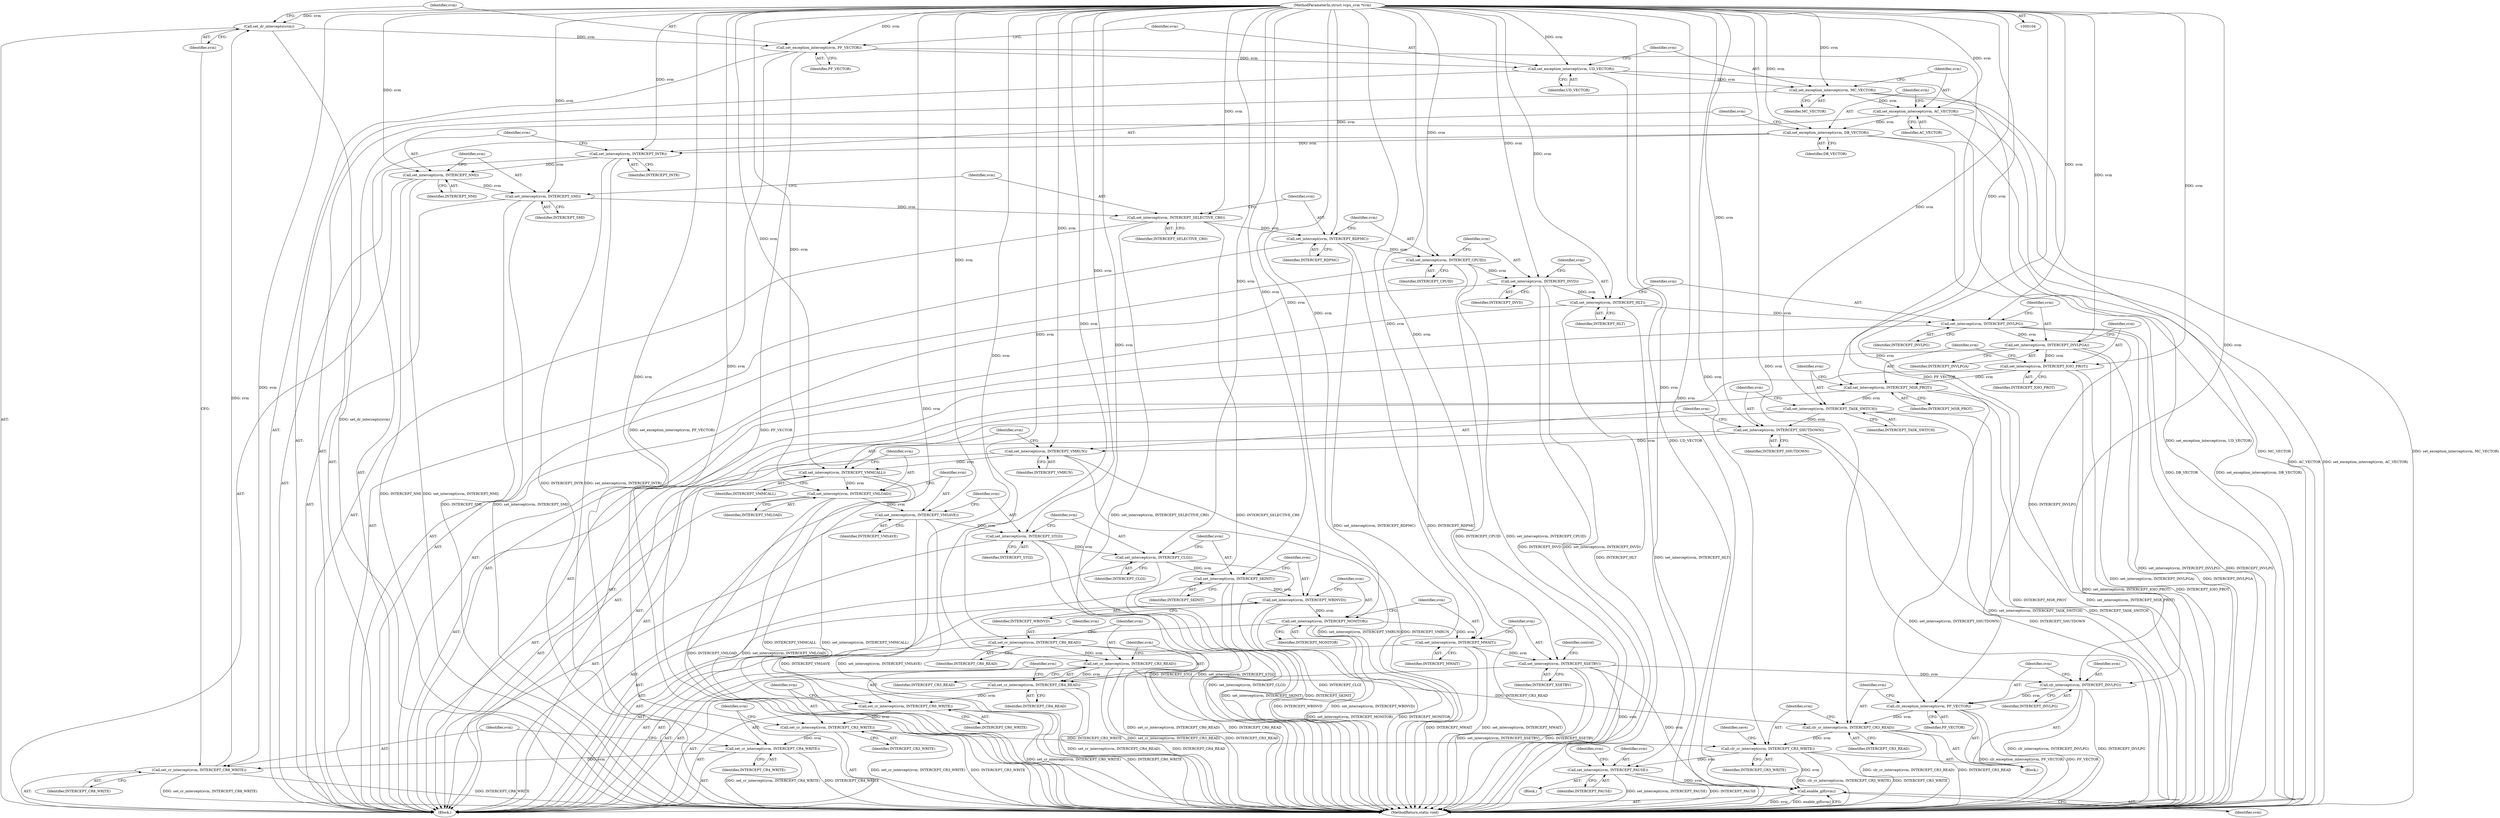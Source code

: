 digraph "0_linux_cbdb967af3d54993f5814f1cee0ed311a055377d_1@pointer" {
"1000191" [label="(Call,set_intercept(svm, INTERCEPT_RDPMC))"];
"1000188" [label="(Call,set_intercept(svm, INTERCEPT_SELECTIVE_CR0))"];
"1000185" [label="(Call,set_intercept(svm, INTERCEPT_SMI))"];
"1000182" [label="(Call,set_intercept(svm, INTERCEPT_NMI))"];
"1000179" [label="(Call,set_intercept(svm, INTERCEPT_INTR))"];
"1000176" [label="(Call,set_exception_intercept(svm, DB_VECTOR))"];
"1000173" [label="(Call,set_exception_intercept(svm, AC_VECTOR))"];
"1000170" [label="(Call,set_exception_intercept(svm, MC_VECTOR))"];
"1000167" [label="(Call,set_exception_intercept(svm, UD_VECTOR))"];
"1000164" [label="(Call,set_exception_intercept(svm, PF_VECTOR))"];
"1000162" [label="(Call,set_dr_intercepts(svm))"];
"1000159" [label="(Call,set_cr_intercept(svm, INTERCEPT_CR8_WRITE))"];
"1000156" [label="(Call,set_cr_intercept(svm, INTERCEPT_CR4_WRITE))"];
"1000153" [label="(Call,set_cr_intercept(svm, INTERCEPT_CR3_WRITE))"];
"1000150" [label="(Call,set_cr_intercept(svm, INTERCEPT_CR0_WRITE))"];
"1000147" [label="(Call,set_cr_intercept(svm, INTERCEPT_CR4_READ))"];
"1000144" [label="(Call,set_cr_intercept(svm, INTERCEPT_CR3_READ))"];
"1000141" [label="(Call,set_cr_intercept(svm, INTERCEPT_CR0_READ))"];
"1000105" [label="(MethodParameterIn,struct vcpu_svm *svm)"];
"1000194" [label="(Call,set_intercept(svm, INTERCEPT_CPUID))"];
"1000197" [label="(Call,set_intercept(svm, INTERCEPT_INVD))"];
"1000200" [label="(Call,set_intercept(svm, INTERCEPT_HLT))"];
"1000203" [label="(Call,set_intercept(svm, INTERCEPT_INVLPG))"];
"1000206" [label="(Call,set_intercept(svm, INTERCEPT_INVLPGA))"];
"1000209" [label="(Call,set_intercept(svm, INTERCEPT_IOIO_PROT))"];
"1000212" [label="(Call,set_intercept(svm, INTERCEPT_MSR_PROT))"];
"1000215" [label="(Call,set_intercept(svm, INTERCEPT_TASK_SWITCH))"];
"1000218" [label="(Call,set_intercept(svm, INTERCEPT_SHUTDOWN))"];
"1000221" [label="(Call,set_intercept(svm, INTERCEPT_VMRUN))"];
"1000224" [label="(Call,set_intercept(svm, INTERCEPT_VMMCALL))"];
"1000227" [label="(Call,set_intercept(svm, INTERCEPT_VMLOAD))"];
"1000230" [label="(Call,set_intercept(svm, INTERCEPT_VMSAVE))"];
"1000233" [label="(Call,set_intercept(svm, INTERCEPT_STGI))"];
"1000236" [label="(Call,set_intercept(svm, INTERCEPT_CLGI))"];
"1000239" [label="(Call,set_intercept(svm, INTERCEPT_SKINIT))"];
"1000242" [label="(Call,set_intercept(svm, INTERCEPT_WBINVD))"];
"1000245" [label="(Call,set_intercept(svm, INTERCEPT_MONITOR))"];
"1000248" [label="(Call,set_intercept(svm, INTERCEPT_MWAIT))"];
"1000251" [label="(Call,set_intercept(svm, INTERCEPT_XSETBV))"];
"1000420" [label="(Call,clr_intercept(svm, INTERCEPT_INVLPG))"];
"1000423" [label="(Call,clr_exception_intercept(svm, PF_VECTOR))"];
"1000426" [label="(Call,clr_cr_intercept(svm, INTERCEPT_CR3_READ))"];
"1000429" [label="(Call,clr_cr_intercept(svm, INTERCEPT_CR3_WRITE))"];
"1000483" [label="(Call,set_intercept(svm, INTERCEPT_PAUSE))"];
"1000490" [label="(Call,enable_gif(svm))"];
"1000251" [label="(Call,set_intercept(svm, INTERCEPT_XSETBV))"];
"1000105" [label="(MethodParameterIn,struct vcpu_svm *svm)"];
"1000230" [label="(Call,set_intercept(svm, INTERCEPT_VMSAVE))"];
"1000488" [label="(Identifier,svm)"];
"1000184" [label="(Identifier,INTERCEPT_NMI)"];
"1000171" [label="(Identifier,svm)"];
"1000490" [label="(Call,enable_gif(svm))"];
"1000232" [label="(Identifier,INTERCEPT_VMSAVE)"];
"1000222" [label="(Identifier,svm)"];
"1000191" [label="(Call,set_intercept(svm, INTERCEPT_RDPMC))"];
"1000256" [label="(Identifier,control)"];
"1000141" [label="(Call,set_cr_intercept(svm, INTERCEPT_CR0_READ))"];
"1000422" [label="(Identifier,INTERCEPT_INVLPG)"];
"1000206" [label="(Call,set_intercept(svm, INTERCEPT_INVLPGA))"];
"1000186" [label="(Identifier,svm)"];
"1000428" [label="(Identifier,INTERCEPT_CR3_READ)"];
"1000252" [label="(Identifier,svm)"];
"1000199" [label="(Identifier,INTERCEPT_INVD)"];
"1000202" [label="(Identifier,INTERCEPT_HLT)"];
"1000214" [label="(Identifier,INTERCEPT_MSR_PROT)"];
"1000151" [label="(Identifier,svm)"];
"1000483" [label="(Call,set_intercept(svm, INTERCEPT_PAUSE))"];
"1000176" [label="(Call,set_exception_intercept(svm, DB_VECTOR))"];
"1000172" [label="(Identifier,MC_VECTOR)"];
"1000150" [label="(Call,set_cr_intercept(svm, INTERCEPT_CR0_WRITE))"];
"1000229" [label="(Identifier,INTERCEPT_VMLOAD)"];
"1000209" [label="(Call,set_intercept(svm, INTERCEPT_IOIO_PROT))"];
"1000145" [label="(Identifier,svm)"];
"1000167" [label="(Call,set_exception_intercept(svm, UD_VECTOR))"];
"1000420" [label="(Call,clr_intercept(svm, INTERCEPT_INVLPG))"];
"1000425" [label="(Identifier,PF_VECTOR)"];
"1000241" [label="(Identifier,INTERCEPT_SKINIT)"];
"1000215" [label="(Call,set_intercept(svm, INTERCEPT_TASK_SWITCH))"];
"1000196" [label="(Identifier,INTERCEPT_CPUID)"];
"1000192" [label="(Identifier,svm)"];
"1000234" [label="(Identifier,svm)"];
"1000168" [label="(Identifier,svm)"];
"1000236" [label="(Call,set_intercept(svm, INTERCEPT_CLGI))"];
"1000177" [label="(Identifier,svm)"];
"1000144" [label="(Call,set_cr_intercept(svm, INTERCEPT_CR3_READ))"];
"1000421" [label="(Identifier,svm)"];
"1000195" [label="(Identifier,svm)"];
"1000194" [label="(Call,set_intercept(svm, INTERCEPT_CPUID))"];
"1000198" [label="(Identifier,svm)"];
"1000231" [label="(Identifier,svm)"];
"1000239" [label="(Call,set_intercept(svm, INTERCEPT_SKINIT))"];
"1000484" [label="(Identifier,svm)"];
"1000155" [label="(Identifier,INTERCEPT_CR3_WRITE)"];
"1000143" [label="(Identifier,INTERCEPT_CR0_READ)"];
"1000161" [label="(Identifier,INTERCEPT_CR8_WRITE)"];
"1000164" [label="(Call,set_exception_intercept(svm, PF_VECTOR))"];
"1000197" [label="(Call,set_intercept(svm, INTERCEPT_INVD))"];
"1000213" [label="(Identifier,svm)"];
"1000159" [label="(Call,set_cr_intercept(svm, INTERCEPT_CR8_WRITE))"];
"1000188" [label="(Call,set_intercept(svm, INTERCEPT_SELECTIVE_CR0))"];
"1000485" [label="(Identifier,INTERCEPT_PAUSE)"];
"1000424" [label="(Identifier,svm)"];
"1000187" [label="(Identifier,INTERCEPT_SMI)"];
"1000204" [label="(Identifier,svm)"];
"1000219" [label="(Identifier,svm)"];
"1000434" [label="(Identifier,save)"];
"1000248" [label="(Call,set_intercept(svm, INTERCEPT_MWAIT))"];
"1000162" [label="(Call,set_dr_intercepts(svm))"];
"1000165" [label="(Identifier,svm)"];
"1000226" [label="(Identifier,INTERCEPT_VMMCALL)"];
"1000154" [label="(Identifier,svm)"];
"1000414" [label="(Block,)"];
"1000477" [label="(Block,)"];
"1000152" [label="(Identifier,INTERCEPT_CR0_WRITE)"];
"1000240" [label="(Identifier,svm)"];
"1000212" [label="(Call,set_intercept(svm, INTERCEPT_MSR_PROT))"];
"1000153" [label="(Call,set_cr_intercept(svm, INTERCEPT_CR3_WRITE))"];
"1000146" [label="(Identifier,INTERCEPT_CR3_READ)"];
"1000160" [label="(Identifier,svm)"];
"1000208" [label="(Identifier,INTERCEPT_INVLPGA)"];
"1000224" [label="(Call,set_intercept(svm, INTERCEPT_VMMCALL))"];
"1000185" [label="(Call,set_intercept(svm, INTERCEPT_SMI))"];
"1000181" [label="(Identifier,INTERCEPT_INTR)"];
"1000249" [label="(Identifier,svm)"];
"1000492" [label="(MethodReturn,static void)"];
"1000218" [label="(Call,set_intercept(svm, INTERCEPT_SHUTDOWN))"];
"1000228" [label="(Identifier,svm)"];
"1000225" [label="(Identifier,svm)"];
"1000244" [label="(Identifier,INTERCEPT_WBINVD)"];
"1000149" [label="(Identifier,INTERCEPT_CR4_READ)"];
"1000233" [label="(Call,set_intercept(svm, INTERCEPT_STGI))"];
"1000142" [label="(Identifier,svm)"];
"1000183" [label="(Identifier,svm)"];
"1000207" [label="(Identifier,svm)"];
"1000423" [label="(Call,clr_exception_intercept(svm, PF_VECTOR))"];
"1000190" [label="(Identifier,INTERCEPT_SELECTIVE_CR0)"];
"1000169" [label="(Identifier,UD_VECTOR)"];
"1000106" [label="(Block,)"];
"1000431" [label="(Identifier,INTERCEPT_CR3_WRITE)"];
"1000158" [label="(Identifier,INTERCEPT_CR4_WRITE)"];
"1000166" [label="(Identifier,PF_VECTOR)"];
"1000235" [label="(Identifier,INTERCEPT_STGI)"];
"1000221" [label="(Call,set_intercept(svm, INTERCEPT_VMRUN))"];
"1000147" [label="(Call,set_cr_intercept(svm, INTERCEPT_CR4_READ))"];
"1000148" [label="(Identifier,svm)"];
"1000193" [label="(Identifier,INTERCEPT_RDPMC)"];
"1000220" [label="(Identifier,INTERCEPT_SHUTDOWN)"];
"1000238" [label="(Identifier,INTERCEPT_CLGI)"];
"1000245" [label="(Call,set_intercept(svm, INTERCEPT_MONITOR))"];
"1000246" [label="(Identifier,svm)"];
"1000157" [label="(Identifier,svm)"];
"1000175" [label="(Identifier,AC_VECTOR)"];
"1000250" [label="(Identifier,INTERCEPT_MWAIT)"];
"1000210" [label="(Identifier,svm)"];
"1000242" [label="(Call,set_intercept(svm, INTERCEPT_WBINVD))"];
"1000200" [label="(Call,set_intercept(svm, INTERCEPT_HLT))"];
"1000201" [label="(Identifier,svm)"];
"1000179" [label="(Call,set_intercept(svm, INTERCEPT_INTR))"];
"1000491" [label="(Identifier,svm)"];
"1000178" [label="(Identifier,DB_VECTOR)"];
"1000237" [label="(Identifier,svm)"];
"1000163" [label="(Identifier,svm)"];
"1000223" [label="(Identifier,INTERCEPT_VMRUN)"];
"1000227" [label="(Call,set_intercept(svm, INTERCEPT_VMLOAD))"];
"1000180" [label="(Identifier,svm)"];
"1000216" [label="(Identifier,svm)"];
"1000205" [label="(Identifier,INTERCEPT_INVLPG)"];
"1000156" [label="(Call,set_cr_intercept(svm, INTERCEPT_CR4_WRITE))"];
"1000253" [label="(Identifier,INTERCEPT_XSETBV)"];
"1000203" [label="(Call,set_intercept(svm, INTERCEPT_INVLPG))"];
"1000243" [label="(Identifier,svm)"];
"1000427" [label="(Identifier,svm)"];
"1000170" [label="(Call,set_exception_intercept(svm, MC_VECTOR))"];
"1000174" [label="(Identifier,svm)"];
"1000211" [label="(Identifier,INTERCEPT_IOIO_PROT)"];
"1000247" [label="(Identifier,INTERCEPT_MONITOR)"];
"1000173" [label="(Call,set_exception_intercept(svm, AC_VECTOR))"];
"1000426" [label="(Call,clr_cr_intercept(svm, INTERCEPT_CR3_READ))"];
"1000430" [label="(Identifier,svm)"];
"1000189" [label="(Identifier,svm)"];
"1000217" [label="(Identifier,INTERCEPT_TASK_SWITCH)"];
"1000429" [label="(Call,clr_cr_intercept(svm, INTERCEPT_CR3_WRITE))"];
"1000182" [label="(Call,set_intercept(svm, INTERCEPT_NMI))"];
"1000191" -> "1000106"  [label="AST: "];
"1000191" -> "1000193"  [label="CFG: "];
"1000192" -> "1000191"  [label="AST: "];
"1000193" -> "1000191"  [label="AST: "];
"1000195" -> "1000191"  [label="CFG: "];
"1000191" -> "1000492"  [label="DDG: set_intercept(svm, INTERCEPT_RDPMC)"];
"1000191" -> "1000492"  [label="DDG: INTERCEPT_RDPMC"];
"1000188" -> "1000191"  [label="DDG: svm"];
"1000105" -> "1000191"  [label="DDG: svm"];
"1000191" -> "1000194"  [label="DDG: svm"];
"1000188" -> "1000106"  [label="AST: "];
"1000188" -> "1000190"  [label="CFG: "];
"1000189" -> "1000188"  [label="AST: "];
"1000190" -> "1000188"  [label="AST: "];
"1000192" -> "1000188"  [label="CFG: "];
"1000188" -> "1000492"  [label="DDG: set_intercept(svm, INTERCEPT_SELECTIVE_CR0)"];
"1000188" -> "1000492"  [label="DDG: INTERCEPT_SELECTIVE_CR0"];
"1000185" -> "1000188"  [label="DDG: svm"];
"1000105" -> "1000188"  [label="DDG: svm"];
"1000185" -> "1000106"  [label="AST: "];
"1000185" -> "1000187"  [label="CFG: "];
"1000186" -> "1000185"  [label="AST: "];
"1000187" -> "1000185"  [label="AST: "];
"1000189" -> "1000185"  [label="CFG: "];
"1000185" -> "1000492"  [label="DDG: INTERCEPT_SMI"];
"1000185" -> "1000492"  [label="DDG: set_intercept(svm, INTERCEPT_SMI)"];
"1000182" -> "1000185"  [label="DDG: svm"];
"1000105" -> "1000185"  [label="DDG: svm"];
"1000182" -> "1000106"  [label="AST: "];
"1000182" -> "1000184"  [label="CFG: "];
"1000183" -> "1000182"  [label="AST: "];
"1000184" -> "1000182"  [label="AST: "];
"1000186" -> "1000182"  [label="CFG: "];
"1000182" -> "1000492"  [label="DDG: set_intercept(svm, INTERCEPT_NMI)"];
"1000182" -> "1000492"  [label="DDG: INTERCEPT_NMI"];
"1000179" -> "1000182"  [label="DDG: svm"];
"1000105" -> "1000182"  [label="DDG: svm"];
"1000179" -> "1000106"  [label="AST: "];
"1000179" -> "1000181"  [label="CFG: "];
"1000180" -> "1000179"  [label="AST: "];
"1000181" -> "1000179"  [label="AST: "];
"1000183" -> "1000179"  [label="CFG: "];
"1000179" -> "1000492"  [label="DDG: set_intercept(svm, INTERCEPT_INTR)"];
"1000179" -> "1000492"  [label="DDG: INTERCEPT_INTR"];
"1000176" -> "1000179"  [label="DDG: svm"];
"1000105" -> "1000179"  [label="DDG: svm"];
"1000176" -> "1000106"  [label="AST: "];
"1000176" -> "1000178"  [label="CFG: "];
"1000177" -> "1000176"  [label="AST: "];
"1000178" -> "1000176"  [label="AST: "];
"1000180" -> "1000176"  [label="CFG: "];
"1000176" -> "1000492"  [label="DDG: DB_VECTOR"];
"1000176" -> "1000492"  [label="DDG: set_exception_intercept(svm, DB_VECTOR)"];
"1000173" -> "1000176"  [label="DDG: svm"];
"1000105" -> "1000176"  [label="DDG: svm"];
"1000173" -> "1000106"  [label="AST: "];
"1000173" -> "1000175"  [label="CFG: "];
"1000174" -> "1000173"  [label="AST: "];
"1000175" -> "1000173"  [label="AST: "];
"1000177" -> "1000173"  [label="CFG: "];
"1000173" -> "1000492"  [label="DDG: set_exception_intercept(svm, AC_VECTOR)"];
"1000173" -> "1000492"  [label="DDG: AC_VECTOR"];
"1000170" -> "1000173"  [label="DDG: svm"];
"1000105" -> "1000173"  [label="DDG: svm"];
"1000170" -> "1000106"  [label="AST: "];
"1000170" -> "1000172"  [label="CFG: "];
"1000171" -> "1000170"  [label="AST: "];
"1000172" -> "1000170"  [label="AST: "];
"1000174" -> "1000170"  [label="CFG: "];
"1000170" -> "1000492"  [label="DDG: MC_VECTOR"];
"1000170" -> "1000492"  [label="DDG: set_exception_intercept(svm, MC_VECTOR)"];
"1000167" -> "1000170"  [label="DDG: svm"];
"1000105" -> "1000170"  [label="DDG: svm"];
"1000167" -> "1000106"  [label="AST: "];
"1000167" -> "1000169"  [label="CFG: "];
"1000168" -> "1000167"  [label="AST: "];
"1000169" -> "1000167"  [label="AST: "];
"1000171" -> "1000167"  [label="CFG: "];
"1000167" -> "1000492"  [label="DDG: UD_VECTOR"];
"1000167" -> "1000492"  [label="DDG: set_exception_intercept(svm, UD_VECTOR)"];
"1000164" -> "1000167"  [label="DDG: svm"];
"1000105" -> "1000167"  [label="DDG: svm"];
"1000164" -> "1000106"  [label="AST: "];
"1000164" -> "1000166"  [label="CFG: "];
"1000165" -> "1000164"  [label="AST: "];
"1000166" -> "1000164"  [label="AST: "];
"1000168" -> "1000164"  [label="CFG: "];
"1000164" -> "1000492"  [label="DDG: set_exception_intercept(svm, PF_VECTOR)"];
"1000164" -> "1000492"  [label="DDG: PF_VECTOR"];
"1000162" -> "1000164"  [label="DDG: svm"];
"1000105" -> "1000164"  [label="DDG: svm"];
"1000164" -> "1000423"  [label="DDG: PF_VECTOR"];
"1000162" -> "1000106"  [label="AST: "];
"1000162" -> "1000163"  [label="CFG: "];
"1000163" -> "1000162"  [label="AST: "];
"1000165" -> "1000162"  [label="CFG: "];
"1000162" -> "1000492"  [label="DDG: set_dr_intercepts(svm)"];
"1000159" -> "1000162"  [label="DDG: svm"];
"1000105" -> "1000162"  [label="DDG: svm"];
"1000159" -> "1000106"  [label="AST: "];
"1000159" -> "1000161"  [label="CFG: "];
"1000160" -> "1000159"  [label="AST: "];
"1000161" -> "1000159"  [label="AST: "];
"1000163" -> "1000159"  [label="CFG: "];
"1000159" -> "1000492"  [label="DDG: set_cr_intercept(svm, INTERCEPT_CR8_WRITE)"];
"1000159" -> "1000492"  [label="DDG: INTERCEPT_CR8_WRITE"];
"1000156" -> "1000159"  [label="DDG: svm"];
"1000105" -> "1000159"  [label="DDG: svm"];
"1000156" -> "1000106"  [label="AST: "];
"1000156" -> "1000158"  [label="CFG: "];
"1000157" -> "1000156"  [label="AST: "];
"1000158" -> "1000156"  [label="AST: "];
"1000160" -> "1000156"  [label="CFG: "];
"1000156" -> "1000492"  [label="DDG: INTERCEPT_CR4_WRITE"];
"1000156" -> "1000492"  [label="DDG: set_cr_intercept(svm, INTERCEPT_CR4_WRITE)"];
"1000153" -> "1000156"  [label="DDG: svm"];
"1000105" -> "1000156"  [label="DDG: svm"];
"1000153" -> "1000106"  [label="AST: "];
"1000153" -> "1000155"  [label="CFG: "];
"1000154" -> "1000153"  [label="AST: "];
"1000155" -> "1000153"  [label="AST: "];
"1000157" -> "1000153"  [label="CFG: "];
"1000153" -> "1000492"  [label="DDG: INTERCEPT_CR3_WRITE"];
"1000153" -> "1000492"  [label="DDG: set_cr_intercept(svm, INTERCEPT_CR3_WRITE)"];
"1000150" -> "1000153"  [label="DDG: svm"];
"1000105" -> "1000153"  [label="DDG: svm"];
"1000153" -> "1000429"  [label="DDG: INTERCEPT_CR3_WRITE"];
"1000150" -> "1000106"  [label="AST: "];
"1000150" -> "1000152"  [label="CFG: "];
"1000151" -> "1000150"  [label="AST: "];
"1000152" -> "1000150"  [label="AST: "];
"1000154" -> "1000150"  [label="CFG: "];
"1000150" -> "1000492"  [label="DDG: INTERCEPT_CR0_WRITE"];
"1000150" -> "1000492"  [label="DDG: set_cr_intercept(svm, INTERCEPT_CR0_WRITE)"];
"1000147" -> "1000150"  [label="DDG: svm"];
"1000105" -> "1000150"  [label="DDG: svm"];
"1000147" -> "1000106"  [label="AST: "];
"1000147" -> "1000149"  [label="CFG: "];
"1000148" -> "1000147"  [label="AST: "];
"1000149" -> "1000147"  [label="AST: "];
"1000151" -> "1000147"  [label="CFG: "];
"1000147" -> "1000492"  [label="DDG: INTERCEPT_CR4_READ"];
"1000147" -> "1000492"  [label="DDG: set_cr_intercept(svm, INTERCEPT_CR4_READ)"];
"1000144" -> "1000147"  [label="DDG: svm"];
"1000105" -> "1000147"  [label="DDG: svm"];
"1000144" -> "1000106"  [label="AST: "];
"1000144" -> "1000146"  [label="CFG: "];
"1000145" -> "1000144"  [label="AST: "];
"1000146" -> "1000144"  [label="AST: "];
"1000148" -> "1000144"  [label="CFG: "];
"1000144" -> "1000492"  [label="DDG: set_cr_intercept(svm, INTERCEPT_CR3_READ)"];
"1000144" -> "1000492"  [label="DDG: INTERCEPT_CR3_READ"];
"1000141" -> "1000144"  [label="DDG: svm"];
"1000105" -> "1000144"  [label="DDG: svm"];
"1000144" -> "1000426"  [label="DDG: INTERCEPT_CR3_READ"];
"1000141" -> "1000106"  [label="AST: "];
"1000141" -> "1000143"  [label="CFG: "];
"1000142" -> "1000141"  [label="AST: "];
"1000143" -> "1000141"  [label="AST: "];
"1000145" -> "1000141"  [label="CFG: "];
"1000141" -> "1000492"  [label="DDG: set_cr_intercept(svm, INTERCEPT_CR0_READ)"];
"1000141" -> "1000492"  [label="DDG: INTERCEPT_CR0_READ"];
"1000105" -> "1000141"  [label="DDG: svm"];
"1000105" -> "1000104"  [label="AST: "];
"1000105" -> "1000492"  [label="DDG: svm"];
"1000105" -> "1000194"  [label="DDG: svm"];
"1000105" -> "1000197"  [label="DDG: svm"];
"1000105" -> "1000200"  [label="DDG: svm"];
"1000105" -> "1000203"  [label="DDG: svm"];
"1000105" -> "1000206"  [label="DDG: svm"];
"1000105" -> "1000209"  [label="DDG: svm"];
"1000105" -> "1000212"  [label="DDG: svm"];
"1000105" -> "1000215"  [label="DDG: svm"];
"1000105" -> "1000218"  [label="DDG: svm"];
"1000105" -> "1000221"  [label="DDG: svm"];
"1000105" -> "1000224"  [label="DDG: svm"];
"1000105" -> "1000227"  [label="DDG: svm"];
"1000105" -> "1000230"  [label="DDG: svm"];
"1000105" -> "1000233"  [label="DDG: svm"];
"1000105" -> "1000236"  [label="DDG: svm"];
"1000105" -> "1000239"  [label="DDG: svm"];
"1000105" -> "1000242"  [label="DDG: svm"];
"1000105" -> "1000245"  [label="DDG: svm"];
"1000105" -> "1000248"  [label="DDG: svm"];
"1000105" -> "1000251"  [label="DDG: svm"];
"1000105" -> "1000420"  [label="DDG: svm"];
"1000105" -> "1000423"  [label="DDG: svm"];
"1000105" -> "1000426"  [label="DDG: svm"];
"1000105" -> "1000429"  [label="DDG: svm"];
"1000105" -> "1000483"  [label="DDG: svm"];
"1000105" -> "1000490"  [label="DDG: svm"];
"1000194" -> "1000106"  [label="AST: "];
"1000194" -> "1000196"  [label="CFG: "];
"1000195" -> "1000194"  [label="AST: "];
"1000196" -> "1000194"  [label="AST: "];
"1000198" -> "1000194"  [label="CFG: "];
"1000194" -> "1000492"  [label="DDG: set_intercept(svm, INTERCEPT_CPUID)"];
"1000194" -> "1000492"  [label="DDG: INTERCEPT_CPUID"];
"1000194" -> "1000197"  [label="DDG: svm"];
"1000197" -> "1000106"  [label="AST: "];
"1000197" -> "1000199"  [label="CFG: "];
"1000198" -> "1000197"  [label="AST: "];
"1000199" -> "1000197"  [label="AST: "];
"1000201" -> "1000197"  [label="CFG: "];
"1000197" -> "1000492"  [label="DDG: set_intercept(svm, INTERCEPT_INVD)"];
"1000197" -> "1000492"  [label="DDG: INTERCEPT_INVD"];
"1000197" -> "1000200"  [label="DDG: svm"];
"1000200" -> "1000106"  [label="AST: "];
"1000200" -> "1000202"  [label="CFG: "];
"1000201" -> "1000200"  [label="AST: "];
"1000202" -> "1000200"  [label="AST: "];
"1000204" -> "1000200"  [label="CFG: "];
"1000200" -> "1000492"  [label="DDG: set_intercept(svm, INTERCEPT_HLT)"];
"1000200" -> "1000492"  [label="DDG: INTERCEPT_HLT"];
"1000200" -> "1000203"  [label="DDG: svm"];
"1000203" -> "1000106"  [label="AST: "];
"1000203" -> "1000205"  [label="CFG: "];
"1000204" -> "1000203"  [label="AST: "];
"1000205" -> "1000203"  [label="AST: "];
"1000207" -> "1000203"  [label="CFG: "];
"1000203" -> "1000492"  [label="DDG: set_intercept(svm, INTERCEPT_INVLPG)"];
"1000203" -> "1000492"  [label="DDG: INTERCEPT_INVLPG"];
"1000203" -> "1000206"  [label="DDG: svm"];
"1000203" -> "1000420"  [label="DDG: INTERCEPT_INVLPG"];
"1000206" -> "1000106"  [label="AST: "];
"1000206" -> "1000208"  [label="CFG: "];
"1000207" -> "1000206"  [label="AST: "];
"1000208" -> "1000206"  [label="AST: "];
"1000210" -> "1000206"  [label="CFG: "];
"1000206" -> "1000492"  [label="DDG: set_intercept(svm, INTERCEPT_INVLPGA)"];
"1000206" -> "1000492"  [label="DDG: INTERCEPT_INVLPGA"];
"1000206" -> "1000209"  [label="DDG: svm"];
"1000209" -> "1000106"  [label="AST: "];
"1000209" -> "1000211"  [label="CFG: "];
"1000210" -> "1000209"  [label="AST: "];
"1000211" -> "1000209"  [label="AST: "];
"1000213" -> "1000209"  [label="CFG: "];
"1000209" -> "1000492"  [label="DDG: set_intercept(svm, INTERCEPT_IOIO_PROT)"];
"1000209" -> "1000492"  [label="DDG: INTERCEPT_IOIO_PROT"];
"1000209" -> "1000212"  [label="DDG: svm"];
"1000212" -> "1000106"  [label="AST: "];
"1000212" -> "1000214"  [label="CFG: "];
"1000213" -> "1000212"  [label="AST: "];
"1000214" -> "1000212"  [label="AST: "];
"1000216" -> "1000212"  [label="CFG: "];
"1000212" -> "1000492"  [label="DDG: INTERCEPT_MSR_PROT"];
"1000212" -> "1000492"  [label="DDG: set_intercept(svm, INTERCEPT_MSR_PROT)"];
"1000212" -> "1000215"  [label="DDG: svm"];
"1000215" -> "1000106"  [label="AST: "];
"1000215" -> "1000217"  [label="CFG: "];
"1000216" -> "1000215"  [label="AST: "];
"1000217" -> "1000215"  [label="AST: "];
"1000219" -> "1000215"  [label="CFG: "];
"1000215" -> "1000492"  [label="DDG: INTERCEPT_TASK_SWITCH"];
"1000215" -> "1000492"  [label="DDG: set_intercept(svm, INTERCEPT_TASK_SWITCH)"];
"1000215" -> "1000218"  [label="DDG: svm"];
"1000218" -> "1000106"  [label="AST: "];
"1000218" -> "1000220"  [label="CFG: "];
"1000219" -> "1000218"  [label="AST: "];
"1000220" -> "1000218"  [label="AST: "];
"1000222" -> "1000218"  [label="CFG: "];
"1000218" -> "1000492"  [label="DDG: set_intercept(svm, INTERCEPT_SHUTDOWN)"];
"1000218" -> "1000492"  [label="DDG: INTERCEPT_SHUTDOWN"];
"1000218" -> "1000221"  [label="DDG: svm"];
"1000221" -> "1000106"  [label="AST: "];
"1000221" -> "1000223"  [label="CFG: "];
"1000222" -> "1000221"  [label="AST: "];
"1000223" -> "1000221"  [label="AST: "];
"1000225" -> "1000221"  [label="CFG: "];
"1000221" -> "1000492"  [label="DDG: set_intercept(svm, INTERCEPT_VMRUN)"];
"1000221" -> "1000492"  [label="DDG: INTERCEPT_VMRUN"];
"1000221" -> "1000224"  [label="DDG: svm"];
"1000224" -> "1000106"  [label="AST: "];
"1000224" -> "1000226"  [label="CFG: "];
"1000225" -> "1000224"  [label="AST: "];
"1000226" -> "1000224"  [label="AST: "];
"1000228" -> "1000224"  [label="CFG: "];
"1000224" -> "1000492"  [label="DDG: INTERCEPT_VMMCALL"];
"1000224" -> "1000492"  [label="DDG: set_intercept(svm, INTERCEPT_VMMCALL)"];
"1000224" -> "1000227"  [label="DDG: svm"];
"1000227" -> "1000106"  [label="AST: "];
"1000227" -> "1000229"  [label="CFG: "];
"1000228" -> "1000227"  [label="AST: "];
"1000229" -> "1000227"  [label="AST: "];
"1000231" -> "1000227"  [label="CFG: "];
"1000227" -> "1000492"  [label="DDG: set_intercept(svm, INTERCEPT_VMLOAD)"];
"1000227" -> "1000492"  [label="DDG: INTERCEPT_VMLOAD"];
"1000227" -> "1000230"  [label="DDG: svm"];
"1000230" -> "1000106"  [label="AST: "];
"1000230" -> "1000232"  [label="CFG: "];
"1000231" -> "1000230"  [label="AST: "];
"1000232" -> "1000230"  [label="AST: "];
"1000234" -> "1000230"  [label="CFG: "];
"1000230" -> "1000492"  [label="DDG: INTERCEPT_VMSAVE"];
"1000230" -> "1000492"  [label="DDG: set_intercept(svm, INTERCEPT_VMSAVE)"];
"1000230" -> "1000233"  [label="DDG: svm"];
"1000233" -> "1000106"  [label="AST: "];
"1000233" -> "1000235"  [label="CFG: "];
"1000234" -> "1000233"  [label="AST: "];
"1000235" -> "1000233"  [label="AST: "];
"1000237" -> "1000233"  [label="CFG: "];
"1000233" -> "1000492"  [label="DDG: set_intercept(svm, INTERCEPT_STGI)"];
"1000233" -> "1000492"  [label="DDG: INTERCEPT_STGI"];
"1000233" -> "1000236"  [label="DDG: svm"];
"1000236" -> "1000106"  [label="AST: "];
"1000236" -> "1000238"  [label="CFG: "];
"1000237" -> "1000236"  [label="AST: "];
"1000238" -> "1000236"  [label="AST: "];
"1000240" -> "1000236"  [label="CFG: "];
"1000236" -> "1000492"  [label="DDG: set_intercept(svm, INTERCEPT_CLGI)"];
"1000236" -> "1000492"  [label="DDG: INTERCEPT_CLGI"];
"1000236" -> "1000239"  [label="DDG: svm"];
"1000239" -> "1000106"  [label="AST: "];
"1000239" -> "1000241"  [label="CFG: "];
"1000240" -> "1000239"  [label="AST: "];
"1000241" -> "1000239"  [label="AST: "];
"1000243" -> "1000239"  [label="CFG: "];
"1000239" -> "1000492"  [label="DDG: set_intercept(svm, INTERCEPT_SKINIT)"];
"1000239" -> "1000492"  [label="DDG: INTERCEPT_SKINIT"];
"1000239" -> "1000242"  [label="DDG: svm"];
"1000242" -> "1000106"  [label="AST: "];
"1000242" -> "1000244"  [label="CFG: "];
"1000243" -> "1000242"  [label="AST: "];
"1000244" -> "1000242"  [label="AST: "];
"1000246" -> "1000242"  [label="CFG: "];
"1000242" -> "1000492"  [label="DDG: set_intercept(svm, INTERCEPT_WBINVD)"];
"1000242" -> "1000492"  [label="DDG: INTERCEPT_WBINVD"];
"1000242" -> "1000245"  [label="DDG: svm"];
"1000245" -> "1000106"  [label="AST: "];
"1000245" -> "1000247"  [label="CFG: "];
"1000246" -> "1000245"  [label="AST: "];
"1000247" -> "1000245"  [label="AST: "];
"1000249" -> "1000245"  [label="CFG: "];
"1000245" -> "1000492"  [label="DDG: set_intercept(svm, INTERCEPT_MONITOR)"];
"1000245" -> "1000492"  [label="DDG: INTERCEPT_MONITOR"];
"1000245" -> "1000248"  [label="DDG: svm"];
"1000248" -> "1000106"  [label="AST: "];
"1000248" -> "1000250"  [label="CFG: "];
"1000249" -> "1000248"  [label="AST: "];
"1000250" -> "1000248"  [label="AST: "];
"1000252" -> "1000248"  [label="CFG: "];
"1000248" -> "1000492"  [label="DDG: set_intercept(svm, INTERCEPT_MWAIT)"];
"1000248" -> "1000492"  [label="DDG: INTERCEPT_MWAIT"];
"1000248" -> "1000251"  [label="DDG: svm"];
"1000251" -> "1000106"  [label="AST: "];
"1000251" -> "1000253"  [label="CFG: "];
"1000252" -> "1000251"  [label="AST: "];
"1000253" -> "1000251"  [label="AST: "];
"1000256" -> "1000251"  [label="CFG: "];
"1000251" -> "1000492"  [label="DDG: set_intercept(svm, INTERCEPT_XSETBV)"];
"1000251" -> "1000492"  [label="DDG: INTERCEPT_XSETBV"];
"1000251" -> "1000420"  [label="DDG: svm"];
"1000251" -> "1000483"  [label="DDG: svm"];
"1000251" -> "1000490"  [label="DDG: svm"];
"1000420" -> "1000414"  [label="AST: "];
"1000420" -> "1000422"  [label="CFG: "];
"1000421" -> "1000420"  [label="AST: "];
"1000422" -> "1000420"  [label="AST: "];
"1000424" -> "1000420"  [label="CFG: "];
"1000420" -> "1000492"  [label="DDG: clr_intercept(svm, INTERCEPT_INVLPG)"];
"1000420" -> "1000492"  [label="DDG: INTERCEPT_INVLPG"];
"1000420" -> "1000423"  [label="DDG: svm"];
"1000423" -> "1000414"  [label="AST: "];
"1000423" -> "1000425"  [label="CFG: "];
"1000424" -> "1000423"  [label="AST: "];
"1000425" -> "1000423"  [label="AST: "];
"1000427" -> "1000423"  [label="CFG: "];
"1000423" -> "1000492"  [label="DDG: clr_exception_intercept(svm, PF_VECTOR)"];
"1000423" -> "1000492"  [label="DDG: PF_VECTOR"];
"1000423" -> "1000426"  [label="DDG: svm"];
"1000426" -> "1000414"  [label="AST: "];
"1000426" -> "1000428"  [label="CFG: "];
"1000427" -> "1000426"  [label="AST: "];
"1000428" -> "1000426"  [label="AST: "];
"1000430" -> "1000426"  [label="CFG: "];
"1000426" -> "1000492"  [label="DDG: INTERCEPT_CR3_READ"];
"1000426" -> "1000492"  [label="DDG: clr_cr_intercept(svm, INTERCEPT_CR3_READ)"];
"1000426" -> "1000429"  [label="DDG: svm"];
"1000429" -> "1000414"  [label="AST: "];
"1000429" -> "1000431"  [label="CFG: "];
"1000430" -> "1000429"  [label="AST: "];
"1000431" -> "1000429"  [label="AST: "];
"1000434" -> "1000429"  [label="CFG: "];
"1000429" -> "1000492"  [label="DDG: INTERCEPT_CR3_WRITE"];
"1000429" -> "1000492"  [label="DDG: clr_cr_intercept(svm, INTERCEPT_CR3_WRITE)"];
"1000429" -> "1000483"  [label="DDG: svm"];
"1000429" -> "1000490"  [label="DDG: svm"];
"1000483" -> "1000477"  [label="AST: "];
"1000483" -> "1000485"  [label="CFG: "];
"1000484" -> "1000483"  [label="AST: "];
"1000485" -> "1000483"  [label="AST: "];
"1000488" -> "1000483"  [label="CFG: "];
"1000483" -> "1000492"  [label="DDG: set_intercept(svm, INTERCEPT_PAUSE)"];
"1000483" -> "1000492"  [label="DDG: INTERCEPT_PAUSE"];
"1000483" -> "1000490"  [label="DDG: svm"];
"1000490" -> "1000106"  [label="AST: "];
"1000490" -> "1000491"  [label="CFG: "];
"1000491" -> "1000490"  [label="AST: "];
"1000492" -> "1000490"  [label="CFG: "];
"1000490" -> "1000492"  [label="DDG: svm"];
"1000490" -> "1000492"  [label="DDG: enable_gif(svm)"];
}
